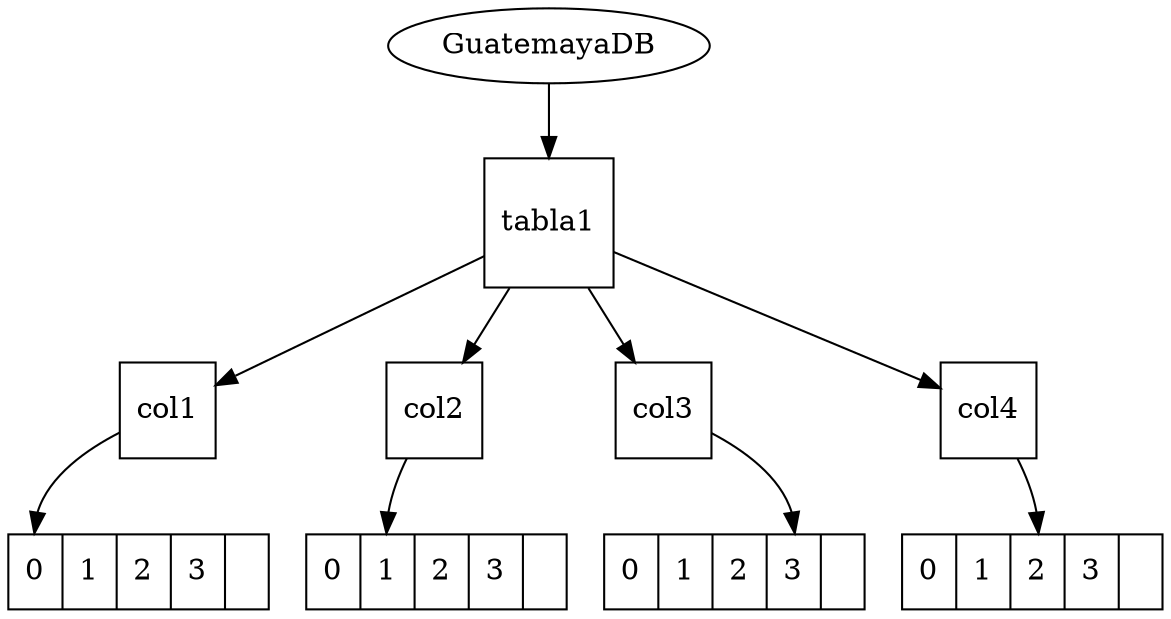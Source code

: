 digraph G {
GuatemayaDB ->tabla1;
"tabla1col1"[label="col1"];
tabla1->tabla1col1;
tabla1col1[ shape=square];
node [shape=record];
nodetabla1col1[label = "<f1> 0 | <f2> 1 | <f3> 2 | <f4> 3 |"] 
tabla1col1 -> nodetabla1col1:f1;
"tabla1col2"[label="col2"];
tabla1->tabla1col2;
tabla1col2[ shape=square];
node [shape=record];
nodetabla1col2[label = "<f1> 0 | <f2> 1 | <f3> 2 | <f4> 3 |"] 
tabla1col2 -> nodetabla1col2:f2;
"tabla1col3"[label="col3"];
tabla1->tabla1col3;
tabla1col3[ shape=square];
node [shape=record];
nodetabla1col3[label = "<f1> 0 | <f2> 1 | <f3> 2 | <f4> 3 |"] 
tabla1col3 -> nodetabla1col3:f4;
"tabla1col4"[label="col4"];
tabla1->tabla1col4;
tabla1col4[ shape=square];
node [shape=record];
nodetabla1col4[label = "<f1> 0 | <f2> 1 | <f3> 2 | <f4> 3 |"] 
tabla1col4 -> nodetabla1col4:f3;
tabla1[ shape=square];
}